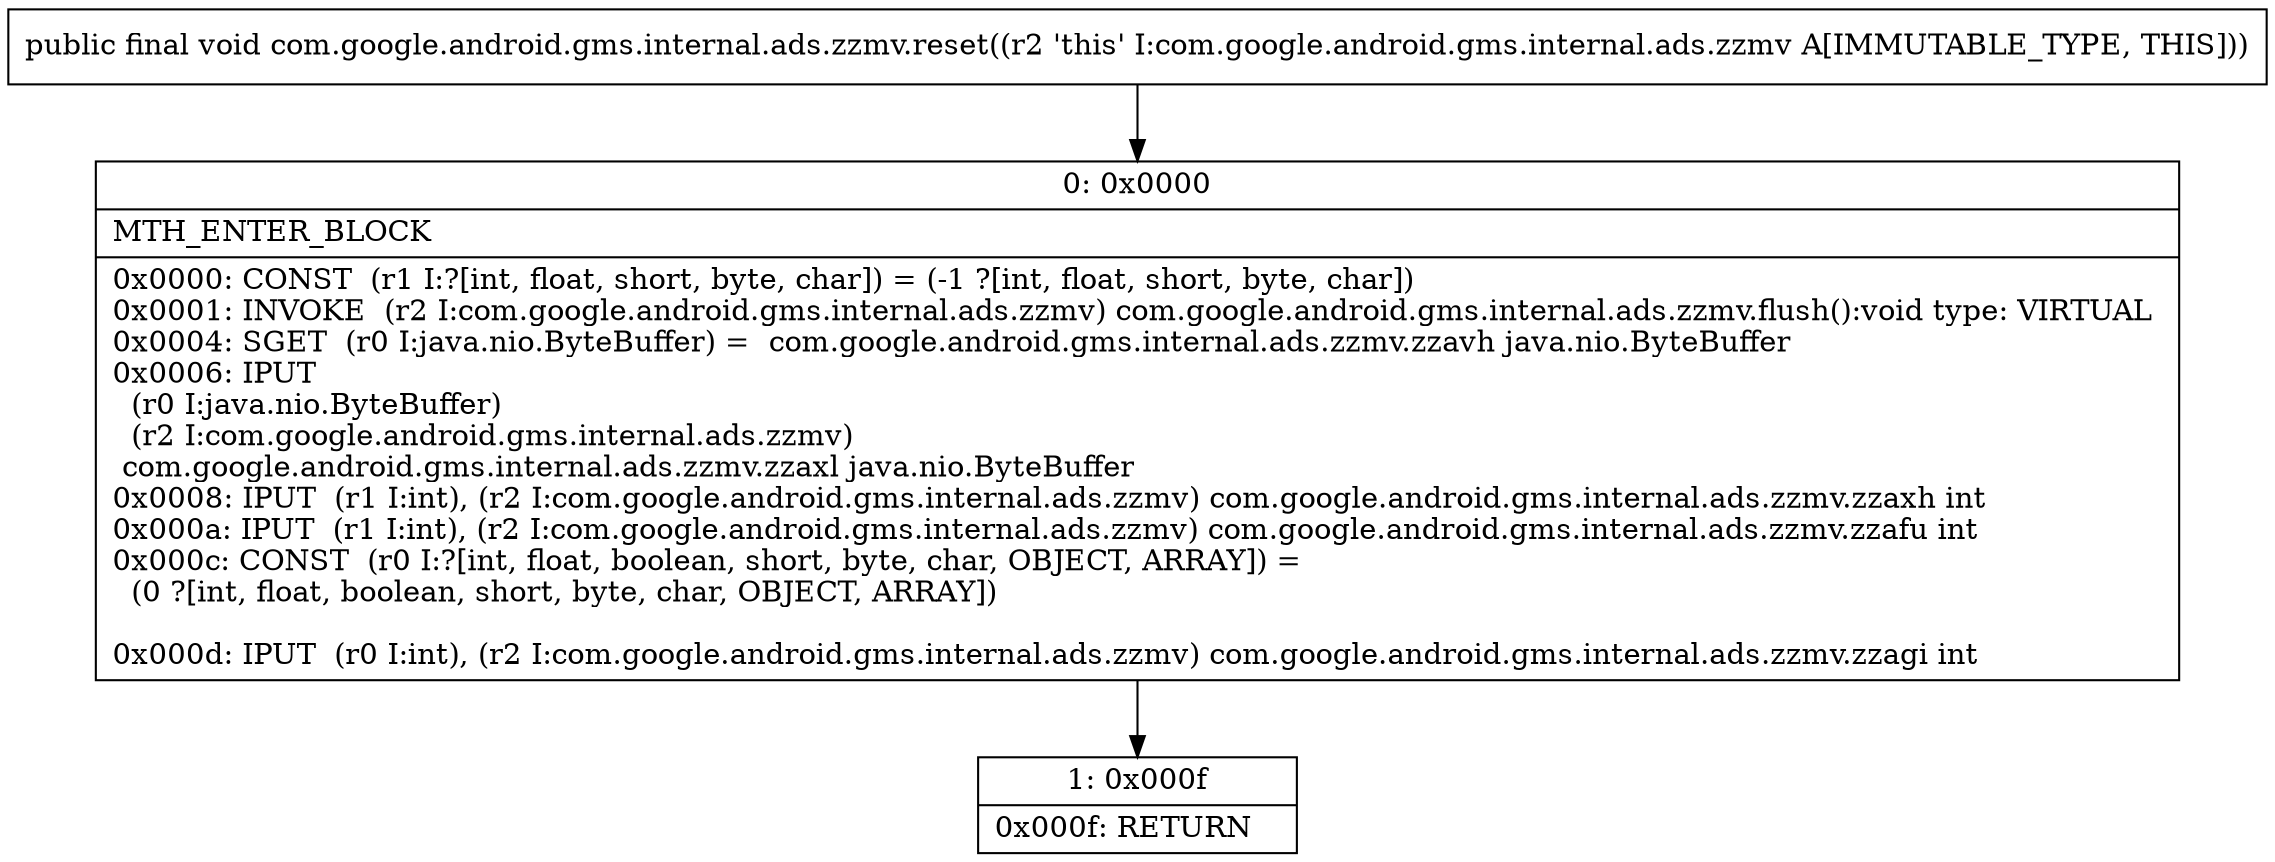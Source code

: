 digraph "CFG forcom.google.android.gms.internal.ads.zzmv.reset()V" {
Node_0 [shape=record,label="{0\:\ 0x0000|MTH_ENTER_BLOCK\l|0x0000: CONST  (r1 I:?[int, float, short, byte, char]) = (\-1 ?[int, float, short, byte, char]) \l0x0001: INVOKE  (r2 I:com.google.android.gms.internal.ads.zzmv) com.google.android.gms.internal.ads.zzmv.flush():void type: VIRTUAL \l0x0004: SGET  (r0 I:java.nio.ByteBuffer) =  com.google.android.gms.internal.ads.zzmv.zzavh java.nio.ByteBuffer \l0x0006: IPUT  \l  (r0 I:java.nio.ByteBuffer)\l  (r2 I:com.google.android.gms.internal.ads.zzmv)\l com.google.android.gms.internal.ads.zzmv.zzaxl java.nio.ByteBuffer \l0x0008: IPUT  (r1 I:int), (r2 I:com.google.android.gms.internal.ads.zzmv) com.google.android.gms.internal.ads.zzmv.zzaxh int \l0x000a: IPUT  (r1 I:int), (r2 I:com.google.android.gms.internal.ads.zzmv) com.google.android.gms.internal.ads.zzmv.zzafu int \l0x000c: CONST  (r0 I:?[int, float, boolean, short, byte, char, OBJECT, ARRAY]) = \l  (0 ?[int, float, boolean, short, byte, char, OBJECT, ARRAY])\l \l0x000d: IPUT  (r0 I:int), (r2 I:com.google.android.gms.internal.ads.zzmv) com.google.android.gms.internal.ads.zzmv.zzagi int \l}"];
Node_1 [shape=record,label="{1\:\ 0x000f|0x000f: RETURN   \l}"];
MethodNode[shape=record,label="{public final void com.google.android.gms.internal.ads.zzmv.reset((r2 'this' I:com.google.android.gms.internal.ads.zzmv A[IMMUTABLE_TYPE, THIS])) }"];
MethodNode -> Node_0;
Node_0 -> Node_1;
}

